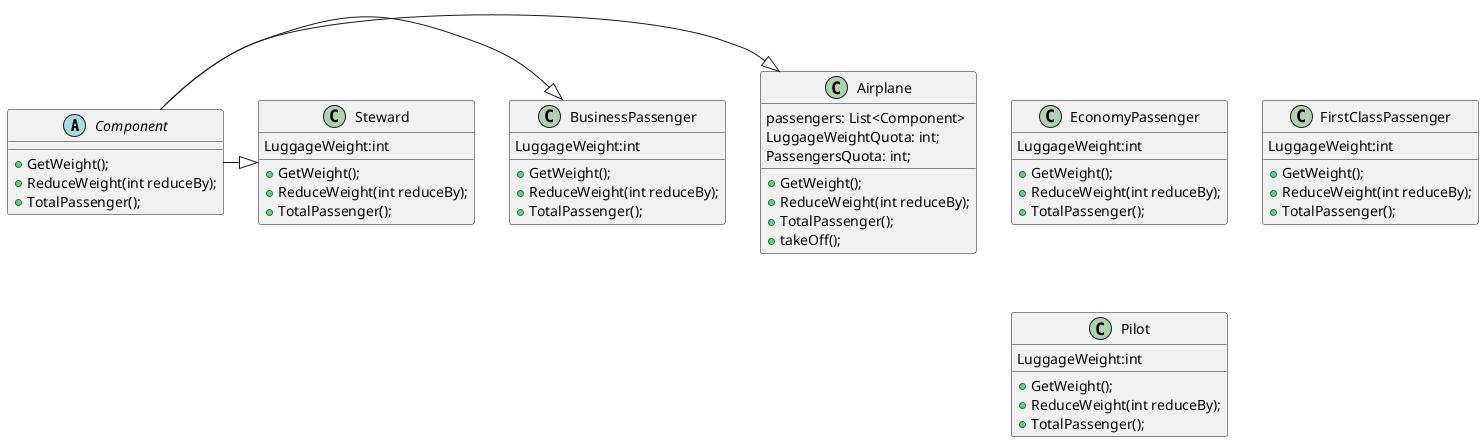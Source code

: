 ﻿@startuml
'https://plantuml.com/class-diagram

abstract class Component{
    +GetWeight();
    +ReduceWeight(int reduceBy);
    +TotalPassenger();

}
class Airplane{
passengers: List<Component>
LuggageWeightQuota: int;
PassengersQuota: int;

+GetWeight();
+ReduceWeight(int reduceBy);
+TotalPassenger();
+takeOff();
}
class BusinessPassenger{
LuggageWeight:int
+GetWeight();
+ReduceWeight(int reduceBy);
+TotalPassenger();
}
class EconomyPassenger{
LuggageWeight:int
+GetWeight();
+ReduceWeight(int reduceBy);
+TotalPassenger();
}
class FirstClassPassenger{
LuggageWeight:int
+GetWeight();
+ReduceWeight(int reduceBy);
+TotalPassenger();
}
class Pilot{
LuggageWeight:int
+GetWeight();
+ReduceWeight(int reduceBy);
+TotalPassenger();
}
class Steward{
LuggageWeight:int
+GetWeight();
+ReduceWeight(int reduceBy);
+TotalPassenger();
}

Component -|>Airplane
Component -|>BusinessPassenger
Component -|>Steward

@enduml